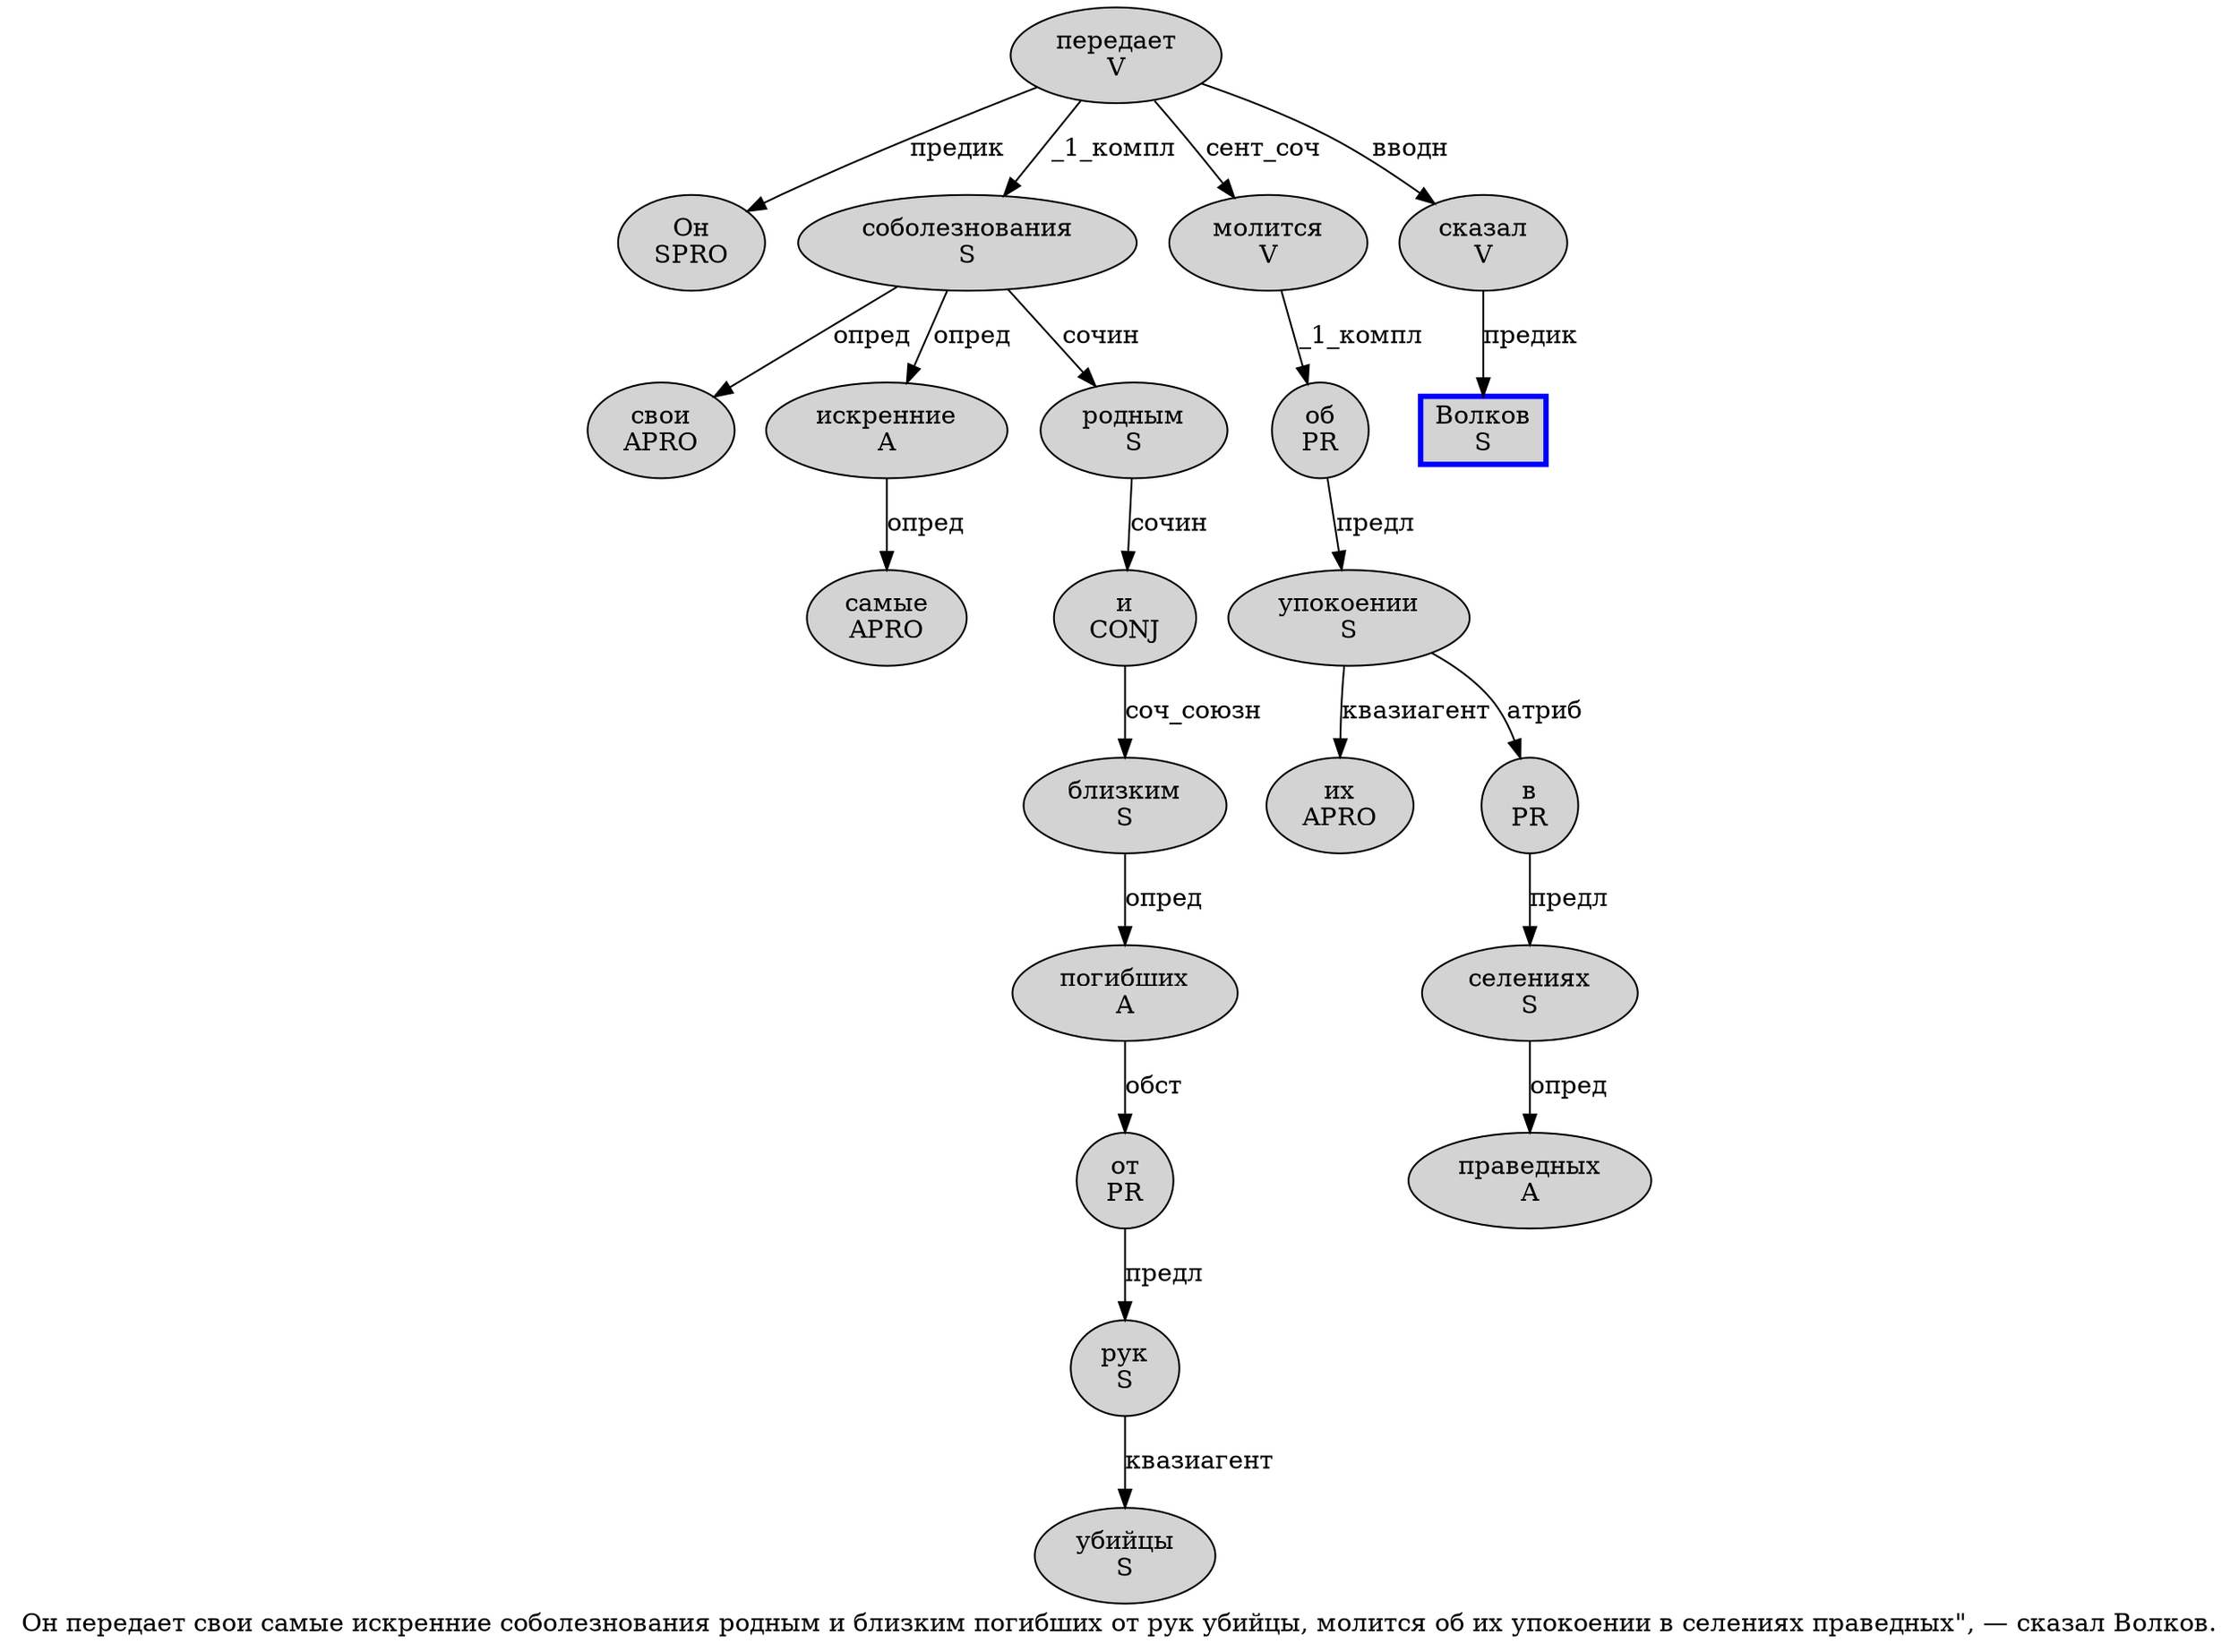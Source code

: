 digraph SENTENCE_68 {
	graph [label="Он передает свои самые искренние соболезнования родным и близким погибших от рук убийцы, молится об их упокоении в селениях праведных\", — сказал Волков."]
	node [style=filled]
		0 [label="Он
SPRO" color="" fillcolor=lightgray penwidth=1 shape=ellipse]
		1 [label="передает
V" color="" fillcolor=lightgray penwidth=1 shape=ellipse]
		2 [label="свои
APRO" color="" fillcolor=lightgray penwidth=1 shape=ellipse]
		3 [label="самые
APRO" color="" fillcolor=lightgray penwidth=1 shape=ellipse]
		4 [label="искренние
A" color="" fillcolor=lightgray penwidth=1 shape=ellipse]
		5 [label="соболезнования
S" color="" fillcolor=lightgray penwidth=1 shape=ellipse]
		6 [label="родным
S" color="" fillcolor=lightgray penwidth=1 shape=ellipse]
		7 [label="и
CONJ" color="" fillcolor=lightgray penwidth=1 shape=ellipse]
		8 [label="близким
S" color="" fillcolor=lightgray penwidth=1 shape=ellipse]
		9 [label="погибших
A" color="" fillcolor=lightgray penwidth=1 shape=ellipse]
		10 [label="от
PR" color="" fillcolor=lightgray penwidth=1 shape=ellipse]
		11 [label="рук
S" color="" fillcolor=lightgray penwidth=1 shape=ellipse]
		12 [label="убийцы
S" color="" fillcolor=lightgray penwidth=1 shape=ellipse]
		14 [label="молится
V" color="" fillcolor=lightgray penwidth=1 shape=ellipse]
		15 [label="об
PR" color="" fillcolor=lightgray penwidth=1 shape=ellipse]
		16 [label="их
APRO" color="" fillcolor=lightgray penwidth=1 shape=ellipse]
		17 [label="упокоении
S" color="" fillcolor=lightgray penwidth=1 shape=ellipse]
		18 [label="в
PR" color="" fillcolor=lightgray penwidth=1 shape=ellipse]
		19 [label="селениях
S" color="" fillcolor=lightgray penwidth=1 shape=ellipse]
		20 [label="праведных
A" color="" fillcolor=lightgray penwidth=1 shape=ellipse]
		24 [label="сказал
V" color="" fillcolor=lightgray penwidth=1 shape=ellipse]
		25 [label="Волков
S" color=blue fillcolor=lightgray penwidth=3 shape=box]
			24 -> 25 [label="предик"]
			11 -> 12 [label="квазиагент"]
			8 -> 9 [label="опред"]
			9 -> 10 [label="обст"]
			6 -> 7 [label="сочин"]
			19 -> 20 [label="опред"]
			4 -> 3 [label="опред"]
			14 -> 15 [label="_1_компл"]
			10 -> 11 [label="предл"]
			7 -> 8 [label="соч_союзн"]
			17 -> 16 [label="квазиагент"]
			17 -> 18 [label="атриб"]
			15 -> 17 [label="предл"]
			1 -> 0 [label="предик"]
			1 -> 5 [label="_1_компл"]
			1 -> 14 [label="сент_соч"]
			1 -> 24 [label="вводн"]
			18 -> 19 [label="предл"]
			5 -> 2 [label="опред"]
			5 -> 4 [label="опред"]
			5 -> 6 [label="сочин"]
}